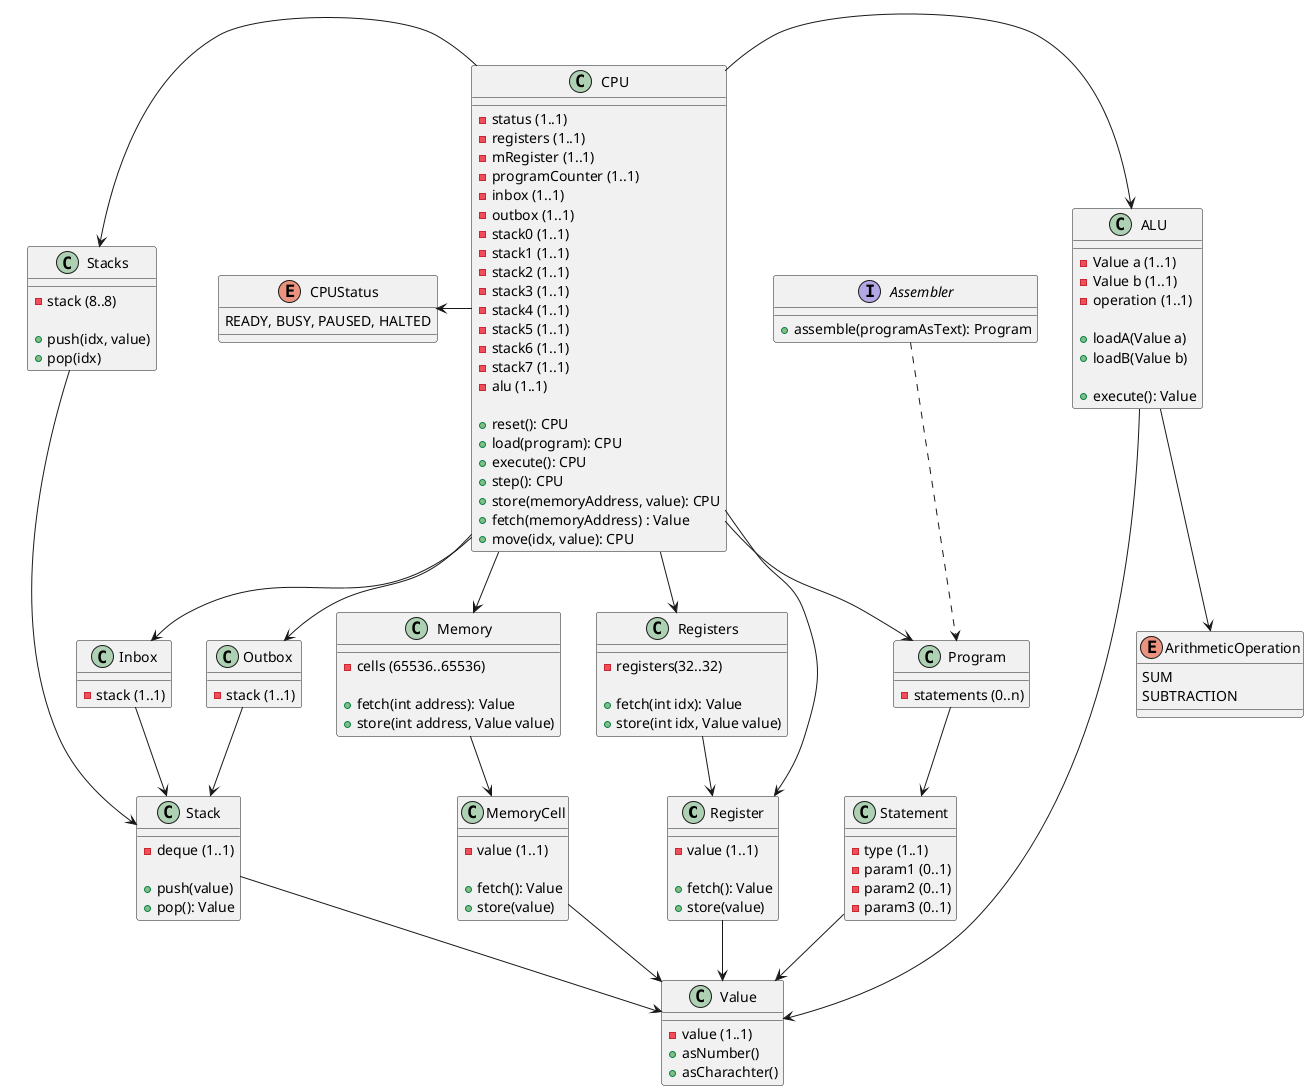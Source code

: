 @startuml

class Register {
  -value (1..1)

  +fetch(): Value
   +store(value)
}

class Registers {
  -registers(32..32)

  +fetch(int idx): Value
  +store(int idx, Value value)
}

class Inbox {
  -stack (1..1)
}

class Stacks {
  -stack (8..8)

  +push(idx, value)
  +pop(idx)
}

class Stack {
  -deque (1..1)

  +push(value)
  +pop(): Value
}

class Outbox
{
  -stack (1..1)
}

class ALU {
  -Value a (1..1)
  -Value b (1..1)
  -operation (1..1)

  +loadA(Value a)
  +loadB(Value b)

  +execute(): Value
}

enum ArithmeticOperation {
  SUM
  SUBTRACTION
}

class Memory {
  -cells (65536..65536)

  +fetch(int address): Value
  +store(int address, Value value)
}

class MemoryCell {
 -value (1..1)

 +fetch(): Value
 +store(value)
}

class Value {
  -value (1..1)
  +asNumber()
  +asCharachter()
}

class CPU {
  -status (1..1)
  -registers (1..1)
  -mRegister (1..1)
  -programCounter (1..1)
  -inbox (1..1)
  -outbox (1..1)
  -stack0 (1..1)
  -stack1 (1..1)
  -stack2 (1..1)
  -stack3 (1..1)
  -stack4 (1..1)
  -stack5 (1..1)
  -stack6 (1..1)
  -stack7 (1..1)
  -alu (1..1)

  +reset(): CPU
  +load(program): CPU
  +execute(): CPU
  +step(): CPU
  +store(memoryAddress, value): CPU
  +fetch(memoryAddress) : Value
  +move(idx, value): CPU
}

enum CPUStatus {
  READY, BUSY, PAUSED, HALTED
}

class Program {
  -statements (0..n)
}

class Statement {
  -type (1..1)
  -param1 (0..1)
  -param2 (0..1)
  -param3 (0..1)
}

interface Assembler {
  +assemble(programAsText): Program
}

CPU -down-> Registers
CPU -down-> Register
CPU -down-> Inbox
CPU -down-> Outbox
CPU -right-> ALU
CPU -down-> Memory
CPU -left-> Stacks
CPU -down-> Program
CPU -left-> CPUStatus
Memory -down-> MemoryCell
Registers -down-> Register
MemoryCell -down-> Value
Register -down-> Value
Inbox -down-> Stack
Outbox -down-> Stack
Stacks -down-> Stack
Stack -down-> Value
ALU -down-> Value
ALU -down-> ArithmeticOperation
Program -down-> Statement
Statement -down-> Value
Assembler .down.> Program

@enduml